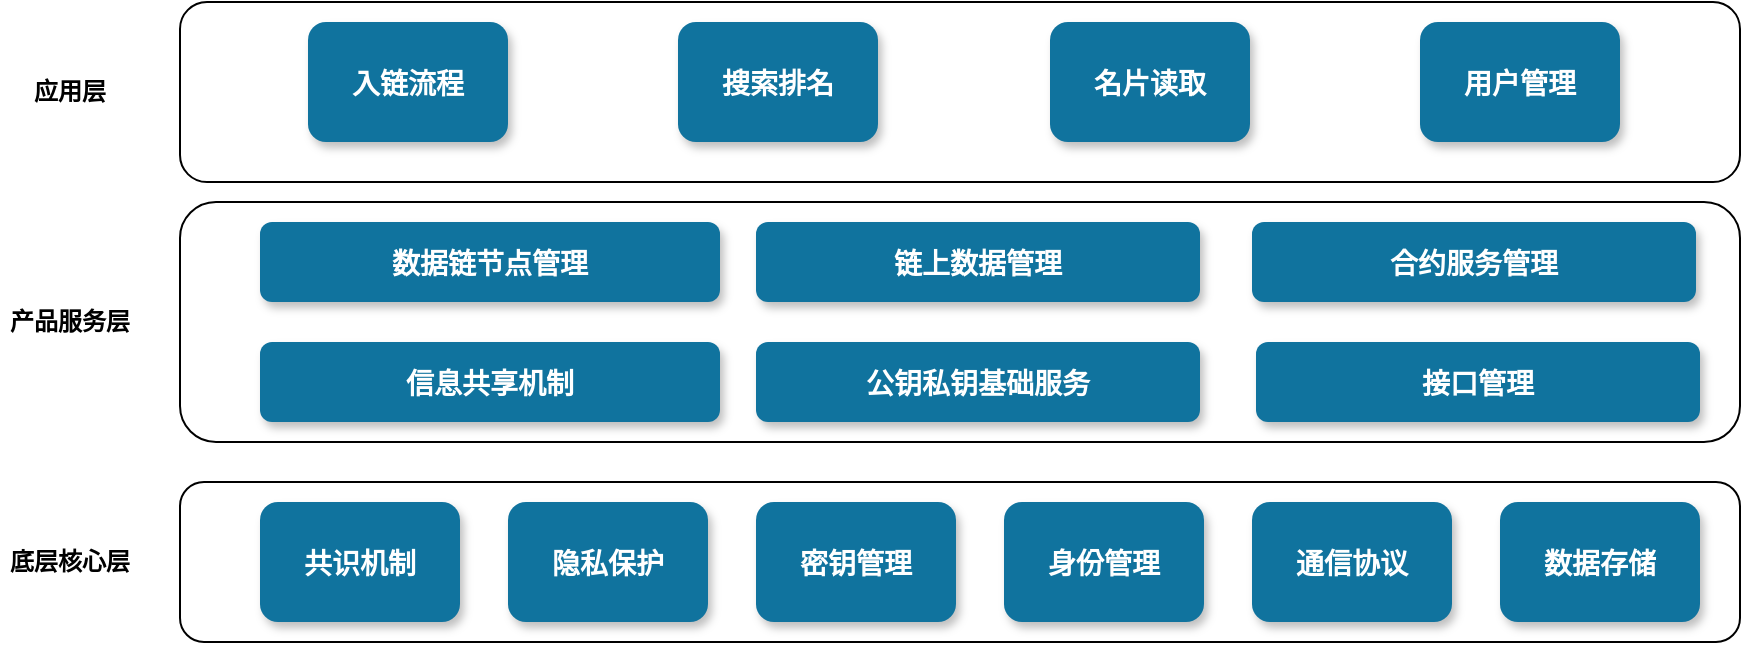 <mxfile version="12.4.3" type="github" pages="1">
  <diagram name="Page-1" id="97916047-d0de-89f5-080d-49f4d83e522f">
    <mxGraphModel dx="1166" dy="666" grid="1" gridSize="10" guides="1" tooltips="1" connect="1" arrows="1" fold="1" page="1" pageScale="1.5" pageWidth="1169" pageHeight="827" background="#ffffff" math="0" shadow="0">
      <root>
        <mxCell id="0"/>
        <mxCell id="1" parent="0"/>
        <mxCell id="pRN-TT8wtIXPN9VYFTIj-55" value="" style="rounded=1;whiteSpace=wrap;html=1;" vertex="1" parent="1">
          <mxGeometry x="400" y="830" width="780" height="80" as="geometry"/>
        </mxCell>
        <mxCell id="12" value="数据存储" style="rounded=1;fillColor=#10739E;strokeColor=none;shadow=1;gradientColor=none;fontStyle=1;fontColor=#FFFFFF;fontSize=14;" parent="1" vertex="1">
          <mxGeometry x="1060" y="840" width="100" height="60" as="geometry"/>
        </mxCell>
        <mxCell id="pRN-TT8wtIXPN9VYFTIj-56" value="通信协议" style="rounded=1;fillColor=#10739E;strokeColor=none;shadow=1;gradientColor=none;fontStyle=1;fontColor=#FFFFFF;fontSize=14;" vertex="1" parent="1">
          <mxGeometry x="936" y="840" width="100" height="60" as="geometry"/>
        </mxCell>
        <mxCell id="pRN-TT8wtIXPN9VYFTIj-57" value="共识机制" style="rounded=1;fillColor=#10739E;strokeColor=none;shadow=1;gradientColor=none;fontStyle=1;fontColor=#FFFFFF;fontSize=14;" vertex="1" parent="1">
          <mxGeometry x="440" y="840" width="100" height="60" as="geometry"/>
        </mxCell>
        <mxCell id="pRN-TT8wtIXPN9VYFTIj-58" value="隐私保护" style="rounded=1;fillColor=#10739E;strokeColor=none;shadow=1;gradientColor=none;fontStyle=1;fontColor=#FFFFFF;fontSize=14;" vertex="1" parent="1">
          <mxGeometry x="564" y="840" width="100" height="60" as="geometry"/>
        </mxCell>
        <mxCell id="pRN-TT8wtIXPN9VYFTIj-59" value="密钥管理" style="rounded=1;fillColor=#10739E;strokeColor=none;shadow=1;gradientColor=none;fontStyle=1;fontColor=#FFFFFF;fontSize=14;" vertex="1" parent="1">
          <mxGeometry x="688" y="840" width="100" height="60" as="geometry"/>
        </mxCell>
        <mxCell id="pRN-TT8wtIXPN9VYFTIj-60" value="身份管理" style="rounded=1;fillColor=#10739E;strokeColor=none;shadow=1;gradientColor=none;fontStyle=1;fontColor=#FFFFFF;fontSize=14;" vertex="1" parent="1">
          <mxGeometry x="812" y="840" width="100" height="60" as="geometry"/>
        </mxCell>
        <mxCell id="pRN-TT8wtIXPN9VYFTIj-61" value="底层核心层" style="text;html=1;strokeColor=none;fillColor=none;align=center;verticalAlign=middle;whiteSpace=wrap;rounded=0;fontStyle=1" vertex="1" parent="1">
          <mxGeometry x="310" y="860" width="70" height="20" as="geometry"/>
        </mxCell>
        <mxCell id="pRN-TT8wtIXPN9VYFTIj-62" value="" style="rounded=1;whiteSpace=wrap;html=1;" vertex="1" parent="1">
          <mxGeometry x="400" y="690" width="780" height="120" as="geometry"/>
        </mxCell>
        <mxCell id="pRN-TT8wtIXPN9VYFTIj-63" value="数据链节点管理" style="rounded=1;fillColor=#10739E;strokeColor=none;shadow=1;gradientColor=none;fontStyle=1;fontColor=#FFFFFF;fontSize=14;" vertex="1" parent="1">
          <mxGeometry x="440" y="700" width="230" height="40" as="geometry"/>
        </mxCell>
        <mxCell id="pRN-TT8wtIXPN9VYFTIj-64" value="链上数据管理" style="rounded=1;fillColor=#10739E;strokeColor=none;shadow=1;gradientColor=none;fontStyle=1;fontColor=#FFFFFF;fontSize=14;" vertex="1" parent="1">
          <mxGeometry x="688" y="700" width="222" height="40" as="geometry"/>
        </mxCell>
        <mxCell id="pRN-TT8wtIXPN9VYFTIj-65" value="合约服务管理" style="rounded=1;fillColor=#10739E;strokeColor=none;shadow=1;gradientColor=none;fontStyle=1;fontColor=#FFFFFF;fontSize=14;" vertex="1" parent="1">
          <mxGeometry x="936" y="700" width="222" height="40" as="geometry"/>
        </mxCell>
        <mxCell id="pRN-TT8wtIXPN9VYFTIj-66" value="信息共享机制" style="rounded=1;fillColor=#10739E;strokeColor=none;shadow=1;gradientColor=none;fontStyle=1;fontColor=#FFFFFF;fontSize=14;" vertex="1" parent="1">
          <mxGeometry x="440" y="760" width="230" height="40" as="geometry"/>
        </mxCell>
        <mxCell id="pRN-TT8wtIXPN9VYFTIj-67" value="公钥私钥基础服务" style="rounded=1;fillColor=#10739E;strokeColor=none;shadow=1;gradientColor=none;fontStyle=1;fontColor=#FFFFFF;fontSize=14;" vertex="1" parent="1">
          <mxGeometry x="688" y="760" width="222" height="40" as="geometry"/>
        </mxCell>
        <mxCell id="pRN-TT8wtIXPN9VYFTIj-68" value="接口管理" style="rounded=1;fillColor=#10739E;strokeColor=none;shadow=1;gradientColor=none;fontStyle=1;fontColor=#FFFFFF;fontSize=14;" vertex="1" parent="1">
          <mxGeometry x="938" y="760" width="222" height="40" as="geometry"/>
        </mxCell>
        <mxCell id="pRN-TT8wtIXPN9VYFTIj-69" value="产品服务层" style="text;html=1;strokeColor=none;fillColor=none;align=center;verticalAlign=middle;whiteSpace=wrap;rounded=0;fontStyle=1" vertex="1" parent="1">
          <mxGeometry x="310" y="740" width="70" height="20" as="geometry"/>
        </mxCell>
        <mxCell id="pRN-TT8wtIXPN9VYFTIj-70" value="" style="rounded=1;whiteSpace=wrap;html=1;" vertex="1" parent="1">
          <mxGeometry x="400" y="590" width="780" height="90" as="geometry"/>
        </mxCell>
        <mxCell id="pRN-TT8wtIXPN9VYFTIj-71" value="应用层" style="text;html=1;strokeColor=none;fillColor=none;align=center;verticalAlign=middle;whiteSpace=wrap;rounded=0;fontStyle=1" vertex="1" parent="1">
          <mxGeometry x="310" y="625" width="70" height="20" as="geometry"/>
        </mxCell>
        <mxCell id="pRN-TT8wtIXPN9VYFTIj-72" value="入链流程" style="rounded=1;fillColor=#10739E;strokeColor=none;shadow=1;gradientColor=none;fontStyle=1;fontColor=#FFFFFF;fontSize=14;" vertex="1" parent="1">
          <mxGeometry x="464" y="600" width="100" height="60" as="geometry"/>
        </mxCell>
        <mxCell id="pRN-TT8wtIXPN9VYFTIj-73" value="搜索排名" style="rounded=1;fillColor=#10739E;strokeColor=none;shadow=1;gradientColor=none;fontStyle=1;fontColor=#FFFFFF;fontSize=14;" vertex="1" parent="1">
          <mxGeometry x="649" y="600" width="100" height="60" as="geometry"/>
        </mxCell>
        <mxCell id="pRN-TT8wtIXPN9VYFTIj-74" value="名片读取" style="rounded=1;fillColor=#10739E;strokeColor=none;shadow=1;gradientColor=none;fontStyle=1;fontColor=#FFFFFF;fontSize=14;" vertex="1" parent="1">
          <mxGeometry x="835" y="600" width="100" height="60" as="geometry"/>
        </mxCell>
        <mxCell id="pRN-TT8wtIXPN9VYFTIj-75" value="用户管理" style="rounded=1;fillColor=#10739E;strokeColor=none;shadow=1;gradientColor=none;fontStyle=1;fontColor=#FFFFFF;fontSize=14;" vertex="1" parent="1">
          <mxGeometry x="1020" y="600" width="100" height="60" as="geometry"/>
        </mxCell>
      </root>
    </mxGraphModel>
  </diagram>
</mxfile>
